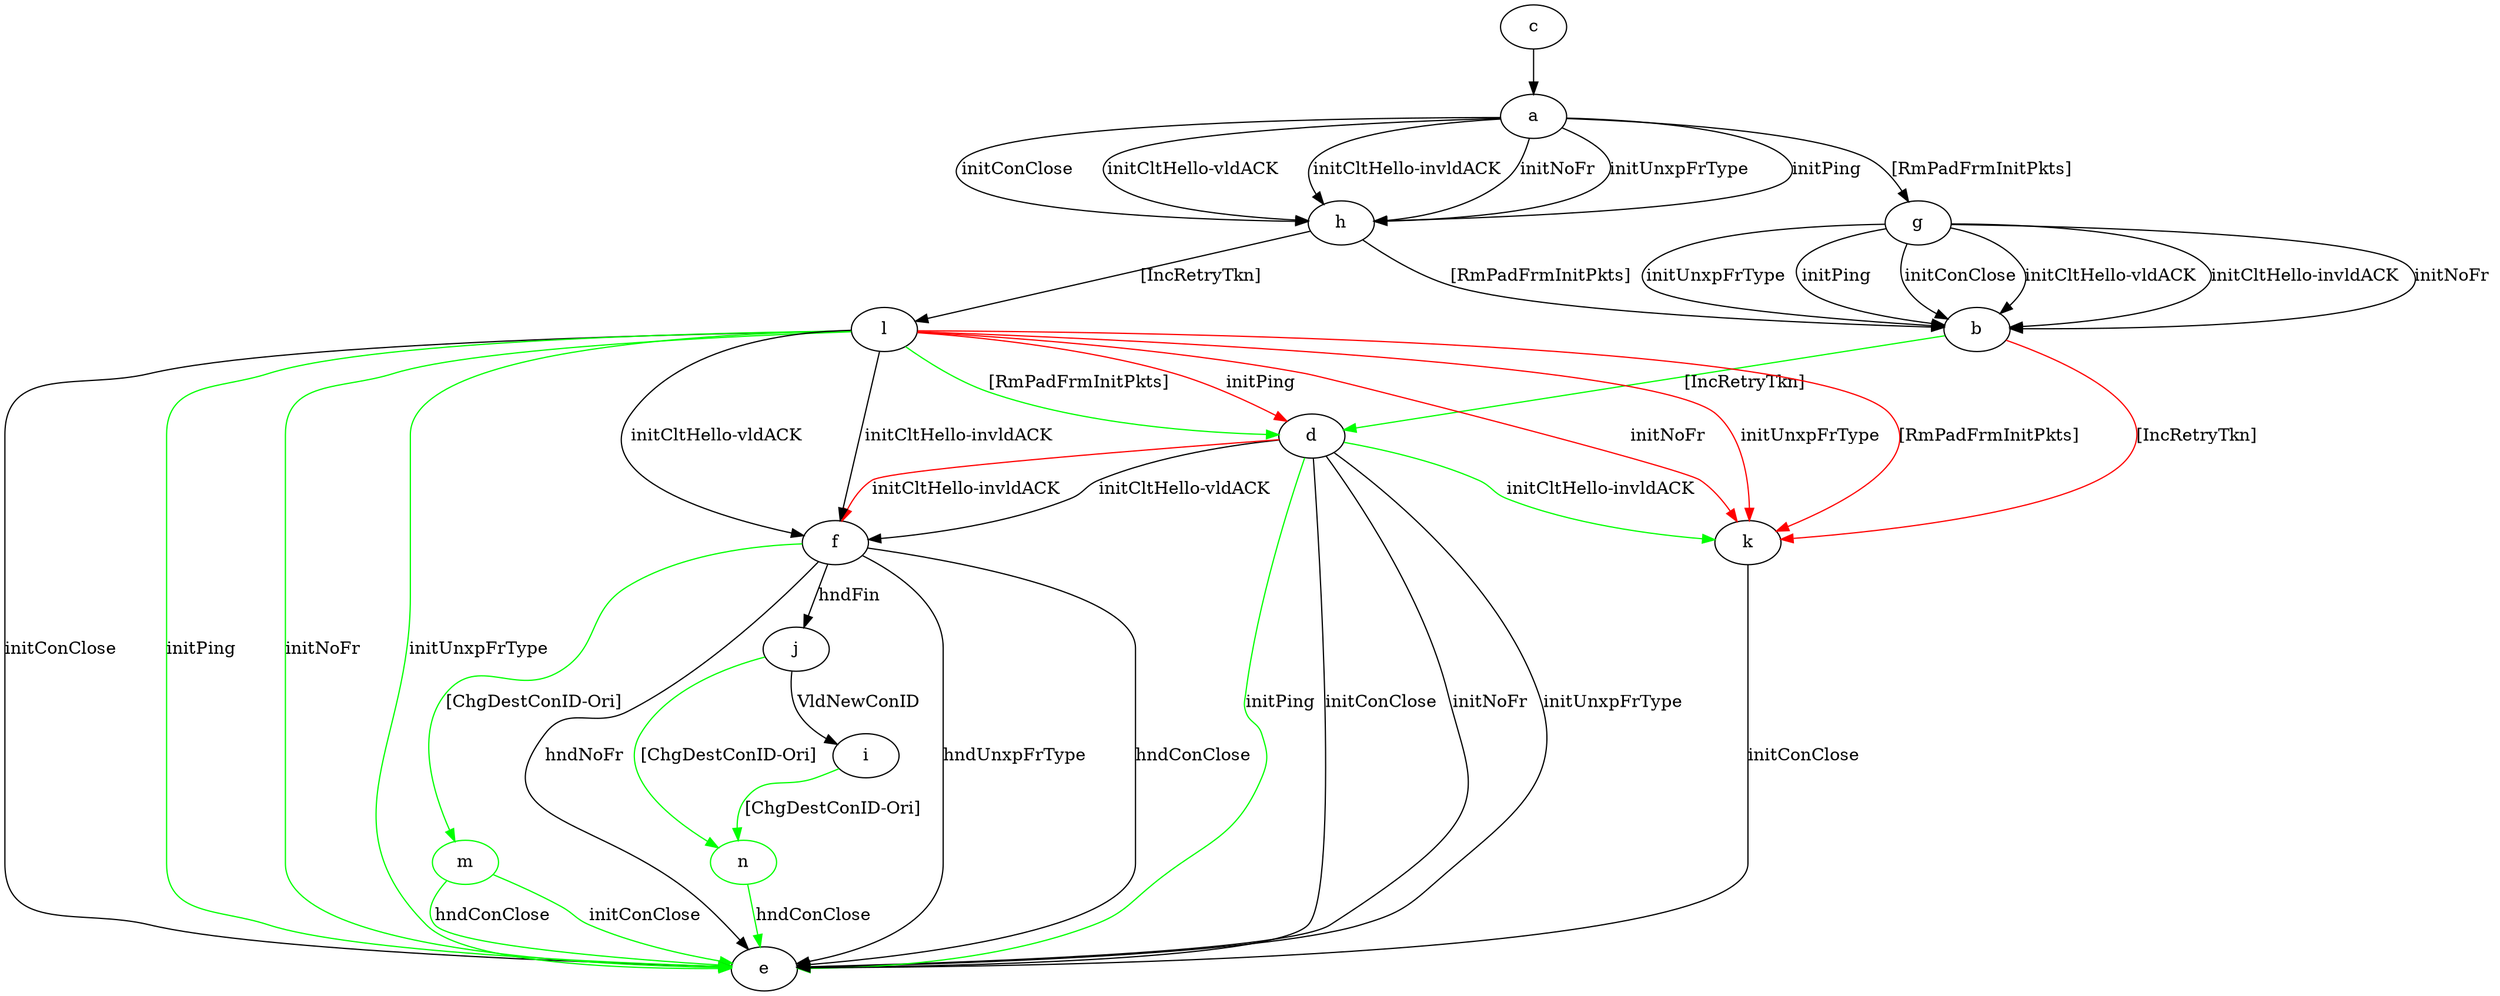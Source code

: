 digraph "" {
	a -> g	[key=0,
		label="[RmPadFrmInitPkts] "];
	a -> h	[key=0,
		label="initPing "];
	a -> h	[key=1,
		label="initConClose "];
	a -> h	[key=2,
		label="initCltHello-vldACK "];
	a -> h	[key=3,
		label="initCltHello-invldACK "];
	a -> h	[key=4,
		label="initNoFr "];
	a -> h	[key=5,
		label="initUnxpFrType "];
	b -> d	[key=0,
		color=green,
		label="[IncRetryTkn] "];
	b -> k	[key=0,
		color=red,
		label="[IncRetryTkn] "];
	c -> a	[key=0];
	d -> e	[key=0,
		label="initConClose "];
	d -> e	[key=1,
		label="initNoFr "];
	d -> e	[key=2,
		label="initUnxpFrType "];
	d -> e	[key=3,
		color=green,
		label="initPing "];
	d -> f	[key=0,
		label="initCltHello-vldACK "];
	d -> f	[key=1,
		color=red,
		label="initCltHello-invldACK "];
	d -> k	[key=0,
		color=green,
		label="initCltHello-invldACK "];
	f -> e	[key=0,
		label="hndNoFr "];
	f -> e	[key=1,
		label="hndUnxpFrType "];
	f -> e	[key=2,
		label="hndConClose "];
	f -> j	[key=0,
		label="hndFin "];
	m	[color=green];
	f -> m	[key=0,
		color=green,
		label="[ChgDestConID-Ori] "];
	g -> b	[key=0,
		label="initPing "];
	g -> b	[key=1,
		label="initConClose "];
	g -> b	[key=2,
		label="initCltHello-vldACK "];
	g -> b	[key=3,
		label="initCltHello-invldACK "];
	g -> b	[key=4,
		label="initNoFr "];
	g -> b	[key=5,
		label="initUnxpFrType "];
	h -> b	[key=0,
		label="[RmPadFrmInitPkts] "];
	h -> l	[key=0,
		label="[IncRetryTkn] "];
	n	[color=green];
	i -> n	[key=0,
		color=green,
		label="[ChgDestConID-Ori] "];
	j -> i	[key=0,
		label="VldNewConID "];
	j -> n	[key=0,
		color=green,
		label="[ChgDestConID-Ori] "];
	k -> e	[key=0,
		label="initConClose "];
	l -> d	[key=0,
		color=green,
		label="[RmPadFrmInitPkts] "];
	l -> d	[key=1,
		color=red,
		label="initPing "];
	l -> e	[key=0,
		label="initConClose "];
	l -> e	[key=1,
		color=green,
		label="initPing "];
	l -> e	[key=2,
		color=green,
		label="initNoFr "];
	l -> e	[key=3,
		color=green,
		label="initUnxpFrType "];
	l -> f	[key=0,
		label="initCltHello-vldACK "];
	l -> f	[key=1,
		label="initCltHello-invldACK "];
	l -> k	[key=0,
		color=red,
		label="initNoFr "];
	l -> k	[key=1,
		color=red,
		label="initUnxpFrType "];
	l -> k	[key=2,
		color=red,
		label="[RmPadFrmInitPkts] "];
	m -> e	[key=0,
		color=green,
		label="initConClose "];
	m -> e	[key=1,
		color=green,
		label="hndConClose "];
	n -> e	[key=0,
		color=green,
		label="hndConClose "];
}
